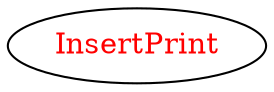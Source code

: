 digraph dependencyGraph {
 concentrate=true;
 ranksep="2.0";
 rankdir="LR"; 
 splines="ortho";
"InsertPrint" [fontcolor="red"];
}